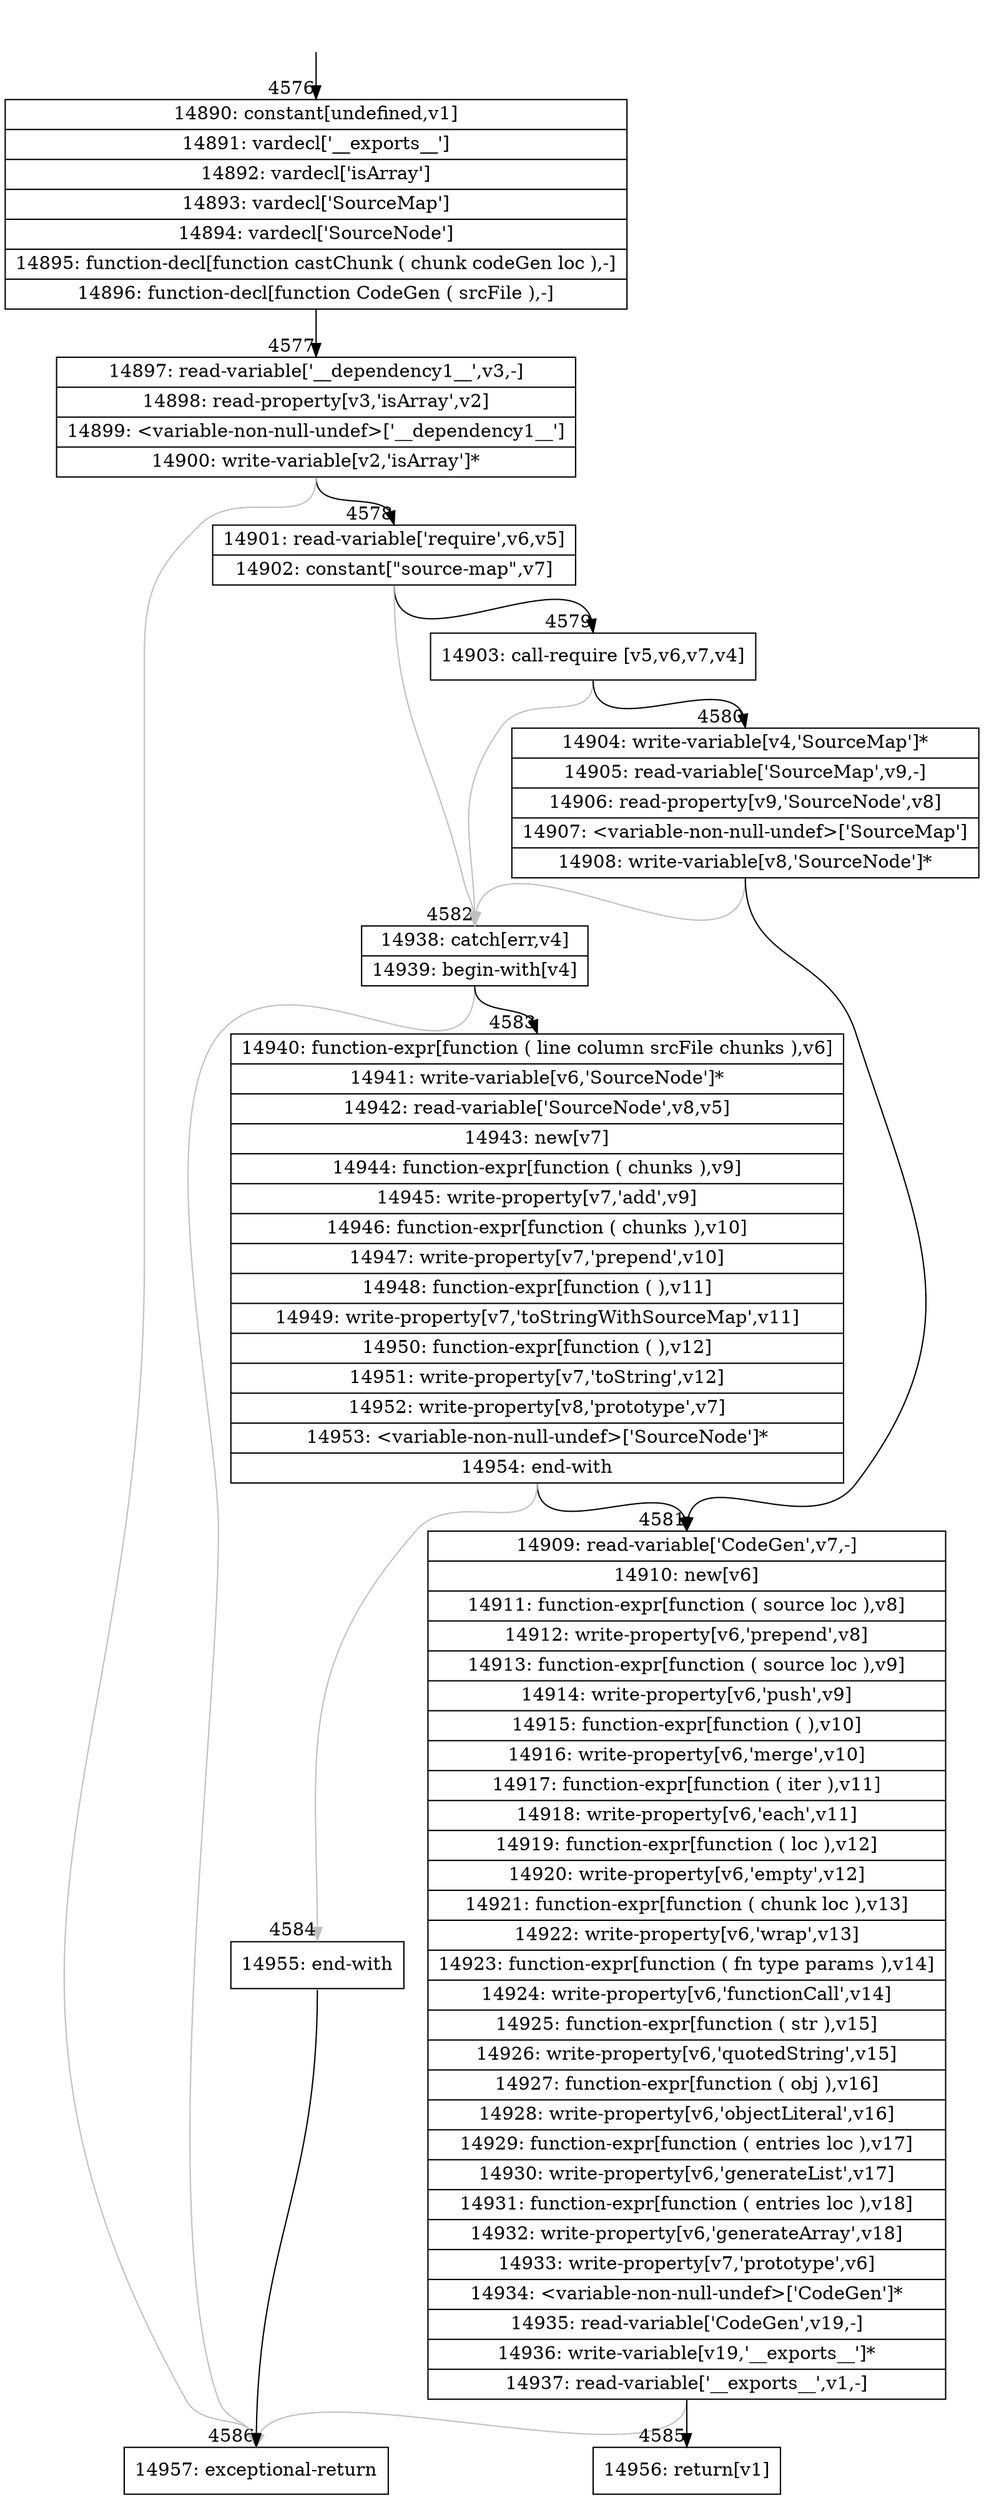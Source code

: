 digraph {
rankdir="TD"
BB_entry183[shape=none,label=""];
BB_entry183 -> BB4576 [tailport=s, headport=n, headlabel="    4576"]
BB4576 [shape=record label="{14890: constant[undefined,v1]|14891: vardecl['__exports__']|14892: vardecl['isArray']|14893: vardecl['SourceMap']|14894: vardecl['SourceNode']|14895: function-decl[function castChunk ( chunk codeGen loc ),-]|14896: function-decl[function CodeGen ( srcFile ),-]}" ] 
BB4576 -> BB4577 [tailport=s, headport=n, headlabel="      4577"]
BB4577 [shape=record label="{14897: read-variable['__dependency1__',v3,-]|14898: read-property[v3,'isArray',v2]|14899: \<variable-non-null-undef\>['__dependency1__']|14900: write-variable[v2,'isArray']*}" ] 
BB4577 -> BB4578 [tailport=s, headport=n, headlabel="      4578"]
BB4577 -> BB4586 [tailport=s, headport=n, color=gray, headlabel="      4586"]
BB4578 [shape=record label="{14901: read-variable['require',v6,v5]|14902: constant[\"source-map\",v7]}" ] 
BB4578 -> BB4579 [tailport=s, headport=n, headlabel="      4579"]
BB4578 -> BB4582 [tailport=s, headport=n, color=gray, headlabel="      4582"]
BB4579 [shape=record label="{14903: call-require [v5,v6,v7,v4]}" ] 
BB4579 -> BB4580 [tailport=s, headport=n, headlabel="      4580"]
BB4579 -> BB4582 [tailport=s, headport=n, color=gray]
BB4580 [shape=record label="{14904: write-variable[v4,'SourceMap']*|14905: read-variable['SourceMap',v9,-]|14906: read-property[v9,'SourceNode',v8]|14907: \<variable-non-null-undef\>['SourceMap']|14908: write-variable[v8,'SourceNode']*}" ] 
BB4580 -> BB4581 [tailport=s, headport=n, headlabel="      4581"]
BB4580 -> BB4582 [tailport=s, headport=n, color=gray]
BB4581 [shape=record label="{14909: read-variable['CodeGen',v7,-]|14910: new[v6]|14911: function-expr[function ( source loc ),v8]|14912: write-property[v6,'prepend',v8]|14913: function-expr[function ( source loc ),v9]|14914: write-property[v6,'push',v9]|14915: function-expr[function ( ),v10]|14916: write-property[v6,'merge',v10]|14917: function-expr[function ( iter ),v11]|14918: write-property[v6,'each',v11]|14919: function-expr[function ( loc ),v12]|14920: write-property[v6,'empty',v12]|14921: function-expr[function ( chunk loc ),v13]|14922: write-property[v6,'wrap',v13]|14923: function-expr[function ( fn type params ),v14]|14924: write-property[v6,'functionCall',v14]|14925: function-expr[function ( str ),v15]|14926: write-property[v6,'quotedString',v15]|14927: function-expr[function ( obj ),v16]|14928: write-property[v6,'objectLiteral',v16]|14929: function-expr[function ( entries loc ),v17]|14930: write-property[v6,'generateList',v17]|14931: function-expr[function ( entries loc ),v18]|14932: write-property[v6,'generateArray',v18]|14933: write-property[v7,'prototype',v6]|14934: \<variable-non-null-undef\>['CodeGen']*|14935: read-variable['CodeGen',v19,-]|14936: write-variable[v19,'__exports__']*|14937: read-variable['__exports__',v1,-]}" ] 
BB4581 -> BB4585 [tailport=s, headport=n, headlabel="      4585"]
BB4581 -> BB4586 [tailport=s, headport=n, color=gray]
BB4582 [shape=record label="{14938: catch[err,v4]|14939: begin-with[v4]}" ] 
BB4582 -> BB4583 [tailport=s, headport=n, headlabel="      4583"]
BB4582 -> BB4586 [tailport=s, headport=n, color=gray]
BB4583 [shape=record label="{14940: function-expr[function ( line column srcFile chunks ),v6]|14941: write-variable[v6,'SourceNode']*|14942: read-variable['SourceNode',v8,v5]|14943: new[v7]|14944: function-expr[function ( chunks ),v9]|14945: write-property[v7,'add',v9]|14946: function-expr[function ( chunks ),v10]|14947: write-property[v7,'prepend',v10]|14948: function-expr[function ( ),v11]|14949: write-property[v7,'toStringWithSourceMap',v11]|14950: function-expr[function ( ),v12]|14951: write-property[v7,'toString',v12]|14952: write-property[v8,'prototype',v7]|14953: \<variable-non-null-undef\>['SourceNode']*|14954: end-with}" ] 
BB4583 -> BB4581 [tailport=s, headport=n]
BB4583 -> BB4584 [tailport=s, headport=n, color=gray, headlabel="      4584"]
BB4584 [shape=record label="{14955: end-with}" ] 
BB4584 -> BB4586 [tailport=s, headport=n]
BB4585 [shape=record label="{14956: return[v1]}" ] 
BB4586 [shape=record label="{14957: exceptional-return}" ] 
//#$~ 2607
}
